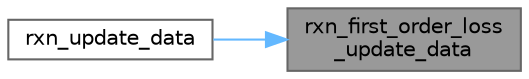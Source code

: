 digraph "rxn_first_order_loss_update_data"
{
 // LATEX_PDF_SIZE
  bgcolor="transparent";
  edge [fontname=Helvetica,fontsize=10,labelfontname=Helvetica,labelfontsize=10];
  node [fontname=Helvetica,fontsize=10,shape=box,height=0.2,width=0.4];
  rankdir="RL";
  Node1 [label="rxn_first_order_loss\l_update_data",height=0.2,width=0.4,color="gray40", fillcolor="grey60", style="filled", fontcolor="black",tooltip="Update reaction data."];
  Node1 -> Node2 [dir="back",color="steelblue1",style="solid"];
  Node2 [label="rxn_update_data",height=0.2,width=0.4,color="grey40", fillcolor="white", style="filled",URL="$rxn__solver_8c.html#ae35bddd1d3cc8d012789600176c7595b",tooltip="Update reaction data."];
}
